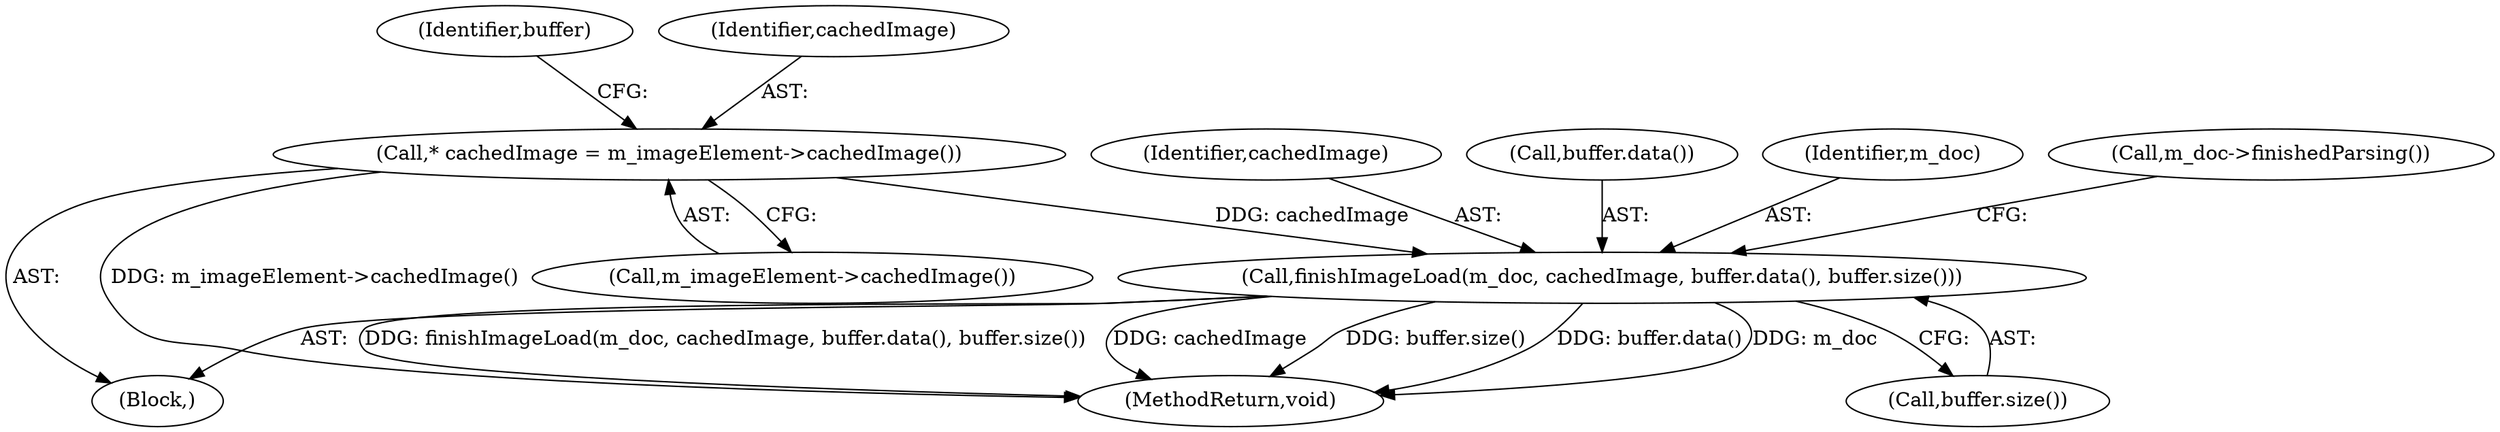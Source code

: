 digraph "0_Chrome_b8a29dc352cfcbc8d1d6476b07a483bec18e6808@pointer" {
"1000122" [label="(Call,finishImageLoad(m_doc, cachedImage, buffer.data(), buffer.size()))"];
"1000109" [label="(Call,* cachedImage = m_imageElement->cachedImage())"];
"1000122" [label="(Call,finishImageLoad(m_doc, cachedImage, buffer.data(), buffer.size()))"];
"1000128" [label="(MethodReturn,void)"];
"1000109" [label="(Call,* cachedImage = m_imageElement->cachedImage())"];
"1000114" [label="(Identifier,buffer)"];
"1000111" [label="(Call,m_imageElement->cachedImage())"];
"1000107" [label="(Block,)"];
"1000127" [label="(Call,m_doc->finishedParsing())"];
"1000126" [label="(Call,buffer.size())"];
"1000124" [label="(Identifier,cachedImage)"];
"1000125" [label="(Call,buffer.data())"];
"1000123" [label="(Identifier,m_doc)"];
"1000110" [label="(Identifier,cachedImage)"];
"1000122" -> "1000107"  [label="AST: "];
"1000122" -> "1000126"  [label="CFG: "];
"1000123" -> "1000122"  [label="AST: "];
"1000124" -> "1000122"  [label="AST: "];
"1000125" -> "1000122"  [label="AST: "];
"1000126" -> "1000122"  [label="AST: "];
"1000127" -> "1000122"  [label="CFG: "];
"1000122" -> "1000128"  [label="DDG: buffer.size()"];
"1000122" -> "1000128"  [label="DDG: buffer.data()"];
"1000122" -> "1000128"  [label="DDG: m_doc"];
"1000122" -> "1000128"  [label="DDG: finishImageLoad(m_doc, cachedImage, buffer.data(), buffer.size())"];
"1000122" -> "1000128"  [label="DDG: cachedImage"];
"1000109" -> "1000122"  [label="DDG: cachedImage"];
"1000109" -> "1000107"  [label="AST: "];
"1000109" -> "1000111"  [label="CFG: "];
"1000110" -> "1000109"  [label="AST: "];
"1000111" -> "1000109"  [label="AST: "];
"1000114" -> "1000109"  [label="CFG: "];
"1000109" -> "1000128"  [label="DDG: m_imageElement->cachedImage()"];
}
